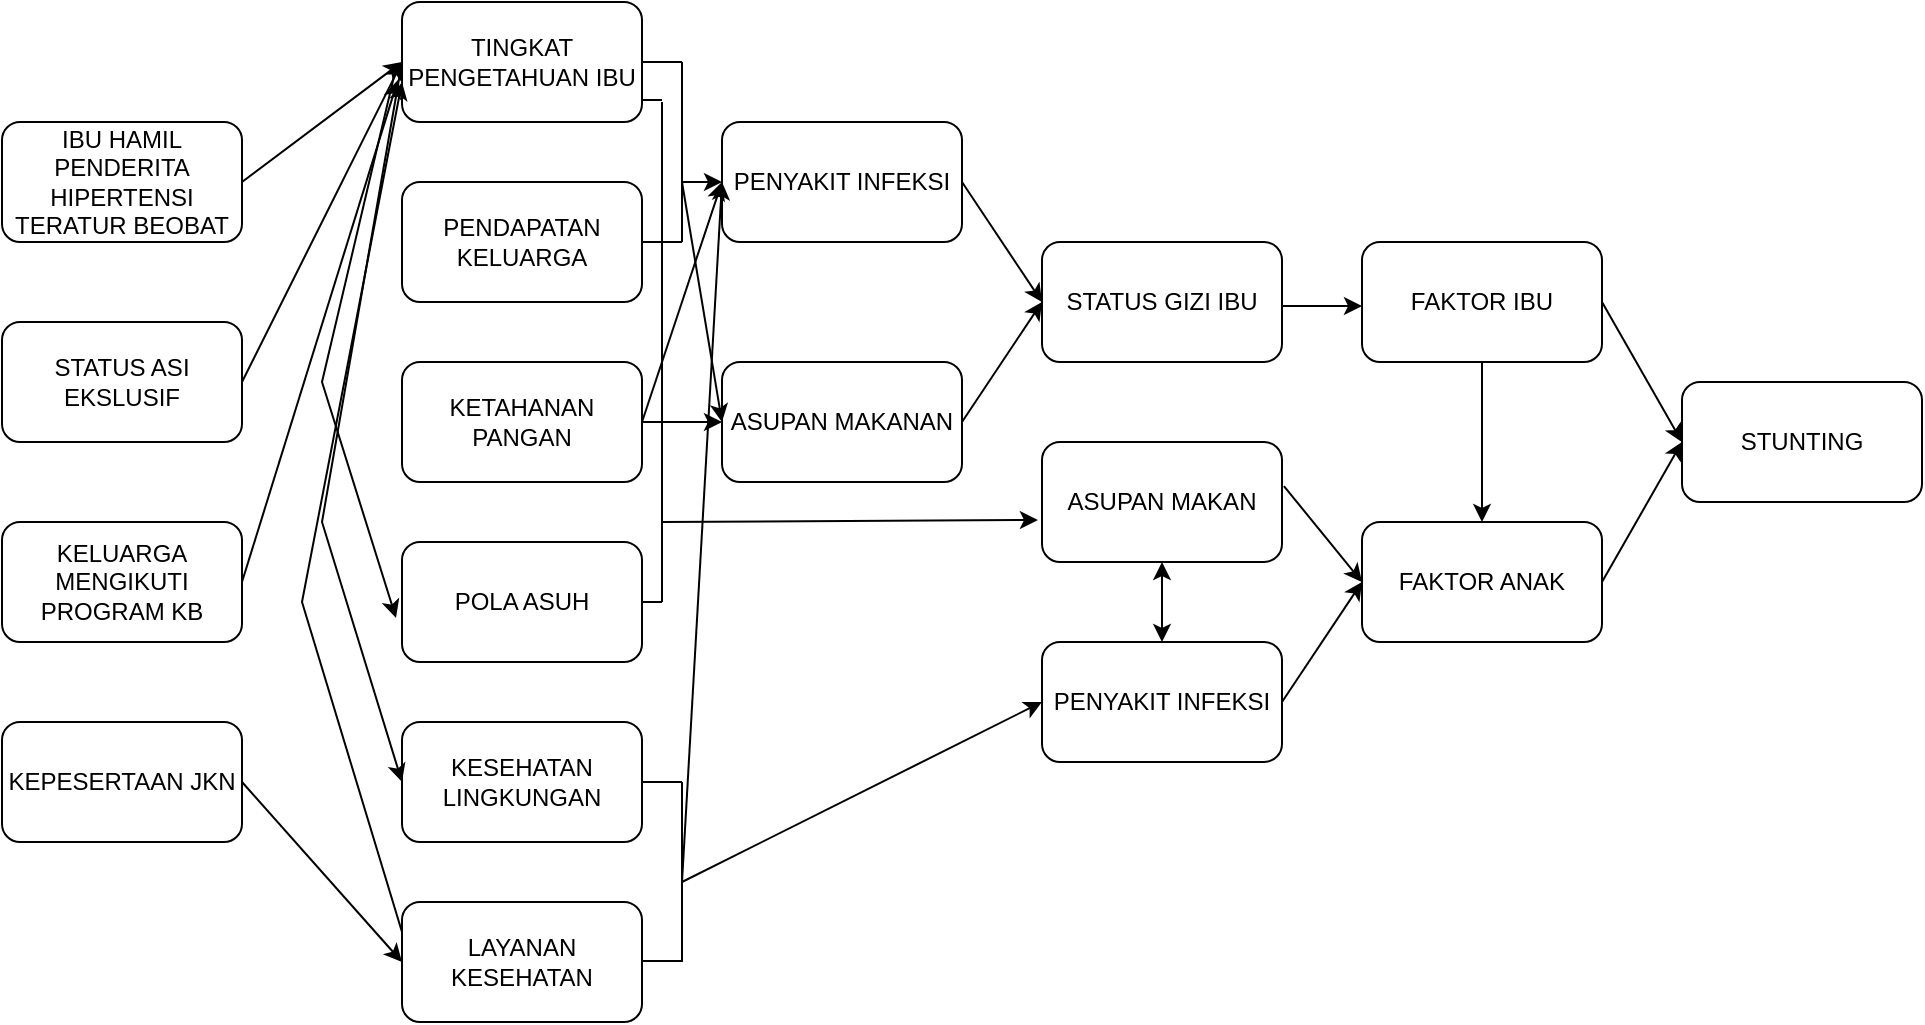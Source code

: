 <mxfile version="20.8.5" type="github"><diagram id="UOIs3NlAFLpI_9PbLu1N" name="Page-1"><mxGraphModel dx="1730" dy="427" grid="1" gridSize="10" guides="1" tooltips="1" connect="1" arrows="1" fold="1" page="1" pageScale="1" pageWidth="850" pageHeight="1100" math="0" shadow="0"><root><mxCell id="0"/><mxCell id="1" parent="0"/><mxCell id="eYrUPBTQnxh9sH3H1hAe-1" value="STUNTING" style="rounded=1;whiteSpace=wrap;html=1;" vertex="1" parent="1"><mxGeometry x="680" y="210" width="120" height="60" as="geometry"/></mxCell><mxCell id="eYrUPBTQnxh9sH3H1hAe-2" value="FAKTOR IBU" style="rounded=1;whiteSpace=wrap;html=1;" vertex="1" parent="1"><mxGeometry x="520" y="140" width="120" height="60" as="geometry"/></mxCell><mxCell id="eYrUPBTQnxh9sH3H1hAe-5" value="FAKTOR ANAK " style="rounded=1;whiteSpace=wrap;html=1;" vertex="1" parent="1"><mxGeometry x="520" y="280" width="120" height="60" as="geometry"/></mxCell><mxCell id="eYrUPBTQnxh9sH3H1hAe-6" value="STATUS GIZI IBU" style="rounded=1;whiteSpace=wrap;html=1;" vertex="1" parent="1"><mxGeometry x="360" y="140" width="120" height="60" as="geometry"/></mxCell><mxCell id="eYrUPBTQnxh9sH3H1hAe-7" value="ASUPAN MAKAN" style="rounded=1;whiteSpace=wrap;html=1;" vertex="1" parent="1"><mxGeometry x="360" y="240" width="120" height="60" as="geometry"/></mxCell><mxCell id="eYrUPBTQnxh9sH3H1hAe-8" value="PENYAKIT INFEKSI " style="rounded=1;whiteSpace=wrap;html=1;" vertex="1" parent="1"><mxGeometry x="360" y="340" width="120" height="60" as="geometry"/></mxCell><mxCell id="eYrUPBTQnxh9sH3H1hAe-9" value="PENDAPATAN KELUARGA" style="rounded=1;whiteSpace=wrap;html=1;" vertex="1" parent="1"><mxGeometry x="40" y="110" width="120" height="60" as="geometry"/></mxCell><mxCell id="eYrUPBTQnxh9sH3H1hAe-10" value="TINGKAT PENGETAHUAN IBU" style="rounded=1;whiteSpace=wrap;html=1;" vertex="1" parent="1"><mxGeometry x="40" y="20" width="120" height="60" as="geometry"/></mxCell><mxCell id="eYrUPBTQnxh9sH3H1hAe-11" value="KETAHANAN PANGAN" style="rounded=1;whiteSpace=wrap;html=1;" vertex="1" parent="1"><mxGeometry x="40" y="200" width="120" height="60" as="geometry"/></mxCell><mxCell id="eYrUPBTQnxh9sH3H1hAe-12" value="POLA ASUH" style="rounded=1;whiteSpace=wrap;html=1;" vertex="1" parent="1"><mxGeometry x="40" y="290" width="120" height="60" as="geometry"/></mxCell><mxCell id="eYrUPBTQnxh9sH3H1hAe-13" value="LAYANAN KESEHATAN " style="rounded=1;whiteSpace=wrap;html=1;" vertex="1" parent="1"><mxGeometry x="40" y="470" width="120" height="60" as="geometry"/></mxCell><mxCell id="eYrUPBTQnxh9sH3H1hAe-14" value="KESEHATAN LINGKUNGAN" style="rounded=1;whiteSpace=wrap;html=1;" vertex="1" parent="1"><mxGeometry x="40" y="380" width="120" height="60" as="geometry"/></mxCell><mxCell id="eYrUPBTQnxh9sH3H1hAe-15" value="KEPESERTAAN JKN" style="rounded=1;whiteSpace=wrap;html=1;" vertex="1" parent="1"><mxGeometry x="-160" y="380" width="120" height="60" as="geometry"/></mxCell><mxCell id="eYrUPBTQnxh9sH3H1hAe-16" value="KELUARGA MENGIKUTI PROGRAM KB" style="rounded=1;whiteSpace=wrap;html=1;" vertex="1" parent="1"><mxGeometry x="-160" y="280" width="120" height="60" as="geometry"/></mxCell><mxCell id="eYrUPBTQnxh9sH3H1hAe-17" value="STATUS ASI EKSLUSIF" style="rounded=1;whiteSpace=wrap;html=1;" vertex="1" parent="1"><mxGeometry x="-160" y="180" width="120" height="60" as="geometry"/></mxCell><mxCell id="eYrUPBTQnxh9sH3H1hAe-18" value="&lt;font style=&quot;font-size: 12px;&quot;&gt;IBU HAMIL PENDERITA HIPERTENSI TERATUR BEOBAT&lt;/font&gt;" style="rounded=1;whiteSpace=wrap;html=1;" vertex="1" parent="1"><mxGeometry x="-160" y="80" width="120" height="60" as="geometry"/></mxCell><mxCell id="eYrUPBTQnxh9sH3H1hAe-19" value="" style="endArrow=classic;html=1;rounded=0;fontSize=12;exitX=1;exitY=0.5;exitDx=0;exitDy=0;" edge="1" parent="1" source="eYrUPBTQnxh9sH3H1hAe-5"><mxGeometry width="50" height="50" relative="1" as="geometry"><mxPoint x="630" y="290" as="sourcePoint"/><mxPoint x="680" y="240" as="targetPoint"/></mxGeometry></mxCell><mxCell id="eYrUPBTQnxh9sH3H1hAe-20" value="" style="endArrow=classic;html=1;rounded=0;fontSize=12;exitX=1;exitY=0.5;exitDx=0;exitDy=0;entryX=0;entryY=0.5;entryDx=0;entryDy=0;" edge="1" parent="1" source="eYrUPBTQnxh9sH3H1hAe-2" target="eYrUPBTQnxh9sH3H1hAe-1"><mxGeometry width="50" height="50" relative="1" as="geometry"><mxPoint x="650" y="320" as="sourcePoint"/><mxPoint x="690" y="250" as="targetPoint"/></mxGeometry></mxCell><mxCell id="eYrUPBTQnxh9sH3H1hAe-23" value="" style="endArrow=classic;html=1;rounded=0;fontSize=12;entryX=0;entryY=0.5;entryDx=0;entryDy=0;exitX=1;exitY=0.5;exitDx=0;exitDy=0;" edge="1" parent="1" source="eYrUPBTQnxh9sH3H1hAe-8" target="eYrUPBTQnxh9sH3H1hAe-5"><mxGeometry width="50" height="50" relative="1" as="geometry"><mxPoint x="480" y="390" as="sourcePoint"/><mxPoint x="540" y="340" as="targetPoint"/></mxGeometry></mxCell><mxCell id="eYrUPBTQnxh9sH3H1hAe-26" value="" style="endArrow=classic;html=1;rounded=0;fontSize=12;entryX=0;entryY=0.5;entryDx=0;entryDy=0;exitX=1.008;exitY=0.367;exitDx=0;exitDy=0;exitPerimeter=0;" edge="1" parent="1" source="eYrUPBTQnxh9sH3H1hAe-7" target="eYrUPBTQnxh9sH3H1hAe-5"><mxGeometry width="50" height="50" relative="1" as="geometry"><mxPoint x="480" y="270" as="sourcePoint"/><mxPoint x="520" y="210" as="targetPoint"/></mxGeometry></mxCell><mxCell id="eYrUPBTQnxh9sH3H1hAe-27" value="" style="endArrow=classic;html=1;rounded=0;fontSize=12;exitX=0.5;exitY=1;exitDx=0;exitDy=0;" edge="1" parent="1" source="eYrUPBTQnxh9sH3H1hAe-2" target="eYrUPBTQnxh9sH3H1hAe-5"><mxGeometry width="50" height="50" relative="1" as="geometry"><mxPoint x="550" y="260" as="sourcePoint"/><mxPoint x="590" y="200" as="targetPoint"/></mxGeometry></mxCell><mxCell id="eYrUPBTQnxh9sH3H1hAe-28" value="" style="endArrow=classic;html=1;rounded=0;fontSize=12;exitX=1;exitY=0.5;exitDx=0;exitDy=0;" edge="1" parent="1"><mxGeometry width="50" height="50" relative="1" as="geometry"><mxPoint x="480" y="172" as="sourcePoint"/><mxPoint x="520" y="172" as="targetPoint"/></mxGeometry></mxCell><mxCell id="eYrUPBTQnxh9sH3H1hAe-29" value="PENYAKIT INFEKSI" style="rounded=1;whiteSpace=wrap;html=1;" vertex="1" parent="1"><mxGeometry x="200" y="80" width="120" height="60" as="geometry"/></mxCell><mxCell id="eYrUPBTQnxh9sH3H1hAe-30" value="ASUPAN MAKANAN " style="rounded=1;whiteSpace=wrap;html=1;" vertex="1" parent="1"><mxGeometry x="200" y="200" width="120" height="60" as="geometry"/></mxCell><mxCell id="eYrUPBTQnxh9sH3H1hAe-31" value="" style="endArrow=classic;html=1;rounded=0;fontSize=12;exitX=1;exitY=0.5;exitDx=0;exitDy=0;" edge="1" parent="1" source="eYrUPBTQnxh9sH3H1hAe-29"><mxGeometry width="50" height="50" relative="1" as="geometry"><mxPoint x="310" y="220" as="sourcePoint"/><mxPoint x="360" y="170" as="targetPoint"/></mxGeometry></mxCell><mxCell id="eYrUPBTQnxh9sH3H1hAe-34" value="" style="endArrow=classic;html=1;rounded=0;fontSize=12;entryX=0;entryY=0.5;entryDx=0;entryDy=0;exitX=1;exitY=0.5;exitDx=0;exitDy=0;" edge="1" parent="1" source="eYrUPBTQnxh9sH3H1hAe-30" target="eYrUPBTQnxh9sH3H1hAe-6"><mxGeometry width="50" height="50" relative="1" as="geometry"><mxPoint x="340" y="240" as="sourcePoint"/><mxPoint x="360" y="270" as="targetPoint"/></mxGeometry></mxCell><mxCell id="eYrUPBTQnxh9sH3H1hAe-42" value="" style="endArrow=none;html=1;rounded=0;fontSize=12;edgeStyle=elbowEdgeStyle;elbow=vertical;" edge="1" parent="1"><mxGeometry width="50" height="50" relative="1" as="geometry"><mxPoint x="160" y="50" as="sourcePoint"/><mxPoint x="180" y="50" as="targetPoint"/></mxGeometry></mxCell><mxCell id="eYrUPBTQnxh9sH3H1hAe-43" value="" style="endArrow=none;html=1;rounded=0;fontSize=12;elbow=vertical;" edge="1" parent="1"><mxGeometry width="50" height="50" relative="1" as="geometry"><mxPoint x="180" y="140" as="sourcePoint"/><mxPoint x="180" y="50" as="targetPoint"/></mxGeometry></mxCell><mxCell id="eYrUPBTQnxh9sH3H1hAe-44" value="" style="endArrow=none;html=1;rounded=0;fontSize=12;elbow=vertical;" edge="1" parent="1"><mxGeometry width="50" height="50" relative="1" as="geometry"><mxPoint x="160" y="140" as="sourcePoint"/><mxPoint x="180" y="140" as="targetPoint"/></mxGeometry></mxCell><mxCell id="eYrUPBTQnxh9sH3H1hAe-45" value="" style="endArrow=classic;html=1;rounded=0;fontSize=12;elbow=vertical;" edge="1" parent="1" target="eYrUPBTQnxh9sH3H1hAe-29"><mxGeometry width="50" height="50" relative="1" as="geometry"><mxPoint x="180" y="110" as="sourcePoint"/><mxPoint x="230" y="50" as="targetPoint"/></mxGeometry></mxCell><mxCell id="eYrUPBTQnxh9sH3H1hAe-46" value="" style="endArrow=classic;html=1;rounded=0;fontSize=12;elbow=vertical;entryX=0;entryY=0.5;entryDx=0;entryDy=0;" edge="1" parent="1" target="eYrUPBTQnxh9sH3H1hAe-30"><mxGeometry width="50" height="50" relative="1" as="geometry"><mxPoint x="180" y="110" as="sourcePoint"/><mxPoint x="220" y="200" as="targetPoint"/></mxGeometry></mxCell><mxCell id="eYrUPBTQnxh9sH3H1hAe-48" value="" style="endArrow=none;html=1;rounded=0;fontSize=12;elbow=vertical;exitX=1;exitY=0.5;exitDx=0;exitDy=0;" edge="1" parent="1" source="eYrUPBTQnxh9sH3H1hAe-14"><mxGeometry width="50" height="50" relative="1" as="geometry"><mxPoint x="170" y="400" as="sourcePoint"/><mxPoint x="180" y="410" as="targetPoint"/></mxGeometry></mxCell><mxCell id="eYrUPBTQnxh9sH3H1hAe-50" value="" style="endArrow=none;html=1;rounded=0;fontSize=12;elbow=vertical;exitX=1;exitY=0.5;exitDx=0;exitDy=0;" edge="1" parent="1"><mxGeometry width="50" height="50" relative="1" as="geometry"><mxPoint x="160" y="499.5" as="sourcePoint"/><mxPoint x="180" y="499.5" as="targetPoint"/></mxGeometry></mxCell><mxCell id="eYrUPBTQnxh9sH3H1hAe-51" value="" style="endArrow=none;html=1;rounded=0;fontSize=12;elbow=vertical;" edge="1" parent="1"><mxGeometry width="50" height="50" relative="1" as="geometry"><mxPoint x="180" y="410" as="sourcePoint"/><mxPoint x="180" y="500" as="targetPoint"/></mxGeometry></mxCell><mxCell id="eYrUPBTQnxh9sH3H1hAe-52" value="" style="endArrow=classic;html=1;rounded=0;fontSize=12;elbow=vertical;entryX=0;entryY=0.5;entryDx=0;entryDy=0;" edge="1" parent="1" target="eYrUPBTQnxh9sH3H1hAe-8"><mxGeometry width="50" height="50" relative="1" as="geometry"><mxPoint x="180" y="460" as="sourcePoint"/><mxPoint x="220" y="350" as="targetPoint"/></mxGeometry></mxCell><mxCell id="eYrUPBTQnxh9sH3H1hAe-53" value="" style="endArrow=none;html=1;rounded=0;fontSize=12;elbow=vertical;exitX=1;exitY=0.75;exitDx=0;exitDy=0;" edge="1" parent="1"><mxGeometry width="50" height="50" relative="1" as="geometry"><mxPoint x="160" y="69" as="sourcePoint"/><mxPoint x="170" y="69" as="targetPoint"/></mxGeometry></mxCell><mxCell id="eYrUPBTQnxh9sH3H1hAe-54" value="" style="endArrow=none;html=1;rounded=0;fontSize=12;elbow=vertical;exitX=1;exitY=0.5;exitDx=0;exitDy=0;" edge="1" parent="1" source="eYrUPBTQnxh9sH3H1hAe-12"><mxGeometry width="50" height="50" relative="1" as="geometry"><mxPoint x="170" y="300" as="sourcePoint"/><mxPoint x="170" y="320" as="targetPoint"/></mxGeometry></mxCell><mxCell id="eYrUPBTQnxh9sH3H1hAe-55" value="" style="endArrow=none;html=1;rounded=0;fontSize=12;elbow=vertical;" edge="1" parent="1"><mxGeometry width="50" height="50" relative="1" as="geometry"><mxPoint x="170" y="320" as="sourcePoint"/><mxPoint x="170" y="70" as="targetPoint"/></mxGeometry></mxCell><mxCell id="eYrUPBTQnxh9sH3H1hAe-56" value="" style="endArrow=classic;html=1;rounded=0;fontSize=12;elbow=vertical;entryX=-0.017;entryY=0.65;entryDx=0;entryDy=0;entryPerimeter=0;" edge="1" parent="1" target="eYrUPBTQnxh9sH3H1hAe-7"><mxGeometry width="50" height="50" relative="1" as="geometry"><mxPoint x="170" y="180" as="sourcePoint"/><mxPoint x="350" y="280" as="targetPoint"/><Array as="points"><mxPoint x="170" y="280"/></Array></mxGeometry></mxCell><mxCell id="eYrUPBTQnxh9sH3H1hAe-57" value="" style="endArrow=classic;html=1;rounded=0;fontSize=12;elbow=vertical;entryX=0;entryY=0.5;entryDx=0;entryDy=0;" edge="1" parent="1" target="eYrUPBTQnxh9sH3H1hAe-10"><mxGeometry width="50" height="50" relative="1" as="geometry"><mxPoint x="-40" y="110" as="sourcePoint"/><mxPoint x="10" y="60" as="targetPoint"/></mxGeometry></mxCell><mxCell id="eYrUPBTQnxh9sH3H1hAe-58" value="" style="endArrow=classic;html=1;rounded=0;fontSize=12;elbow=vertical;entryX=0;entryY=0.5;entryDx=0;entryDy=0;exitX=1;exitY=0.5;exitDx=0;exitDy=0;" edge="1" parent="1" source="eYrUPBTQnxh9sH3H1hAe-17" target="eYrUPBTQnxh9sH3H1hAe-10"><mxGeometry width="50" height="50" relative="1" as="geometry"><mxPoint x="-30" y="120" as="sourcePoint"/><mxPoint x="50" y="60" as="targetPoint"/></mxGeometry></mxCell><mxCell id="eYrUPBTQnxh9sH3H1hAe-59" value="" style="endArrow=classic;html=1;rounded=0;fontSize=12;elbow=vertical;entryX=-0.017;entryY=0.65;entryDx=0;entryDy=0;exitX=1;exitY=0.5;exitDx=0;exitDy=0;entryPerimeter=0;" edge="1" parent="1" source="eYrUPBTQnxh9sH3H1hAe-16" target="eYrUPBTQnxh9sH3H1hAe-10"><mxGeometry width="50" height="50" relative="1" as="geometry"><mxPoint x="-30" y="220" as="sourcePoint"/><mxPoint x="50" y="60" as="targetPoint"/></mxGeometry></mxCell><mxCell id="eYrUPBTQnxh9sH3H1hAe-60" value="" style="endArrow=classic;html=1;rounded=0;fontSize=12;elbow=vertical;entryX=0;entryY=0.5;entryDx=0;entryDy=0;exitX=1;exitY=0.5;exitDx=0;exitDy=0;" edge="1" parent="1" source="eYrUPBTQnxh9sH3H1hAe-15" target="eYrUPBTQnxh9sH3H1hAe-13"><mxGeometry width="50" height="50" relative="1" as="geometry"><mxPoint x="-30" y="320" as="sourcePoint"/><mxPoint x="47.96" y="69" as="targetPoint"/></mxGeometry></mxCell><mxCell id="eYrUPBTQnxh9sH3H1hAe-61" value="" style="endArrow=classic;html=1;rounded=0;fontSize=12;elbow=vertical;" edge="1" parent="1"><mxGeometry width="50" height="50" relative="1" as="geometry"><mxPoint x="180" y="460" as="sourcePoint"/><mxPoint x="200" y="110" as="targetPoint"/><Array as="points"/></mxGeometry></mxCell><mxCell id="eYrUPBTQnxh9sH3H1hAe-62" value="" style="endArrow=classic;html=1;rounded=0;fontSize=12;elbow=vertical;exitX=1;exitY=0.5;exitDx=0;exitDy=0;entryX=0;entryY=0.5;entryDx=0;entryDy=0;" edge="1" parent="1" source="eYrUPBTQnxh9sH3H1hAe-11" target="eYrUPBTQnxh9sH3H1hAe-30"><mxGeometry width="50" height="50" relative="1" as="geometry"><mxPoint x="170" y="300" as="sourcePoint"/><mxPoint x="220" y="250" as="targetPoint"/></mxGeometry></mxCell><mxCell id="eYrUPBTQnxh9sH3H1hAe-63" value="" style="endArrow=classic;html=1;rounded=0;fontSize=12;elbow=vertical;" edge="1" parent="1"><mxGeometry width="50" height="50" relative="1" as="geometry"><mxPoint x="160" y="230" as="sourcePoint"/><mxPoint x="200" y="110" as="targetPoint"/></mxGeometry></mxCell><mxCell id="eYrUPBTQnxh9sH3H1hAe-64" value="" style="endArrow=classic;html=1;rounded=0;fontSize=12;elbow=vertical;exitX=-0.033;exitY=0.617;exitDx=0;exitDy=0;exitPerimeter=0;entryX=-0.025;entryY=0.633;entryDx=0;entryDy=0;entryPerimeter=0;" edge="1" parent="1" source="eYrUPBTQnxh9sH3H1hAe-10" target="eYrUPBTQnxh9sH3H1hAe-12"><mxGeometry width="50" height="50" relative="1" as="geometry"><mxPoint x="170" y="300" as="sourcePoint"/><mxPoint x="220" y="250" as="targetPoint"/><Array as="points"><mxPoint y="210"/></Array></mxGeometry></mxCell><mxCell id="eYrUPBTQnxh9sH3H1hAe-65" value="" style="endArrow=classic;html=1;rounded=0;fontSize=12;elbow=vertical;exitX=0;exitY=0.5;exitDx=0;exitDy=0;entryX=0;entryY=0.5;entryDx=0;entryDy=0;" edge="1" parent="1" source="eYrUPBTQnxh9sH3H1hAe-10" target="eYrUPBTQnxh9sH3H1hAe-14"><mxGeometry width="50" height="50" relative="1" as="geometry"><mxPoint x="170" y="300" as="sourcePoint"/><mxPoint x="220" y="250" as="targetPoint"/><Array as="points"><mxPoint y="280"/></Array></mxGeometry></mxCell><mxCell id="eYrUPBTQnxh9sH3H1hAe-66" value="" style="endArrow=classic;html=1;rounded=0;fontSize=12;elbow=vertical;exitX=0;exitY=0.25;exitDx=0;exitDy=0;" edge="1" parent="1" source="eYrUPBTQnxh9sH3H1hAe-13"><mxGeometry width="50" height="50" relative="1" as="geometry"><mxPoint x="40" y="500" as="sourcePoint"/><mxPoint x="40" y="60" as="targetPoint"/><Array as="points"><mxPoint x="-10" y="320"/></Array></mxGeometry></mxCell><mxCell id="eYrUPBTQnxh9sH3H1hAe-68" value="" style="endArrow=classic;startArrow=classic;html=1;rounded=0;fontSize=12;elbow=vertical;entryX=0.5;entryY=1;entryDx=0;entryDy=0;" edge="1" parent="1" source="eYrUPBTQnxh9sH3H1hAe-8" target="eYrUPBTQnxh9sH3H1hAe-7"><mxGeometry width="50" height="50" relative="1" as="geometry"><mxPoint x="170" y="310" as="sourcePoint"/><mxPoint x="220" y="260" as="targetPoint"/></mxGeometry></mxCell></root></mxGraphModel></diagram></mxfile>